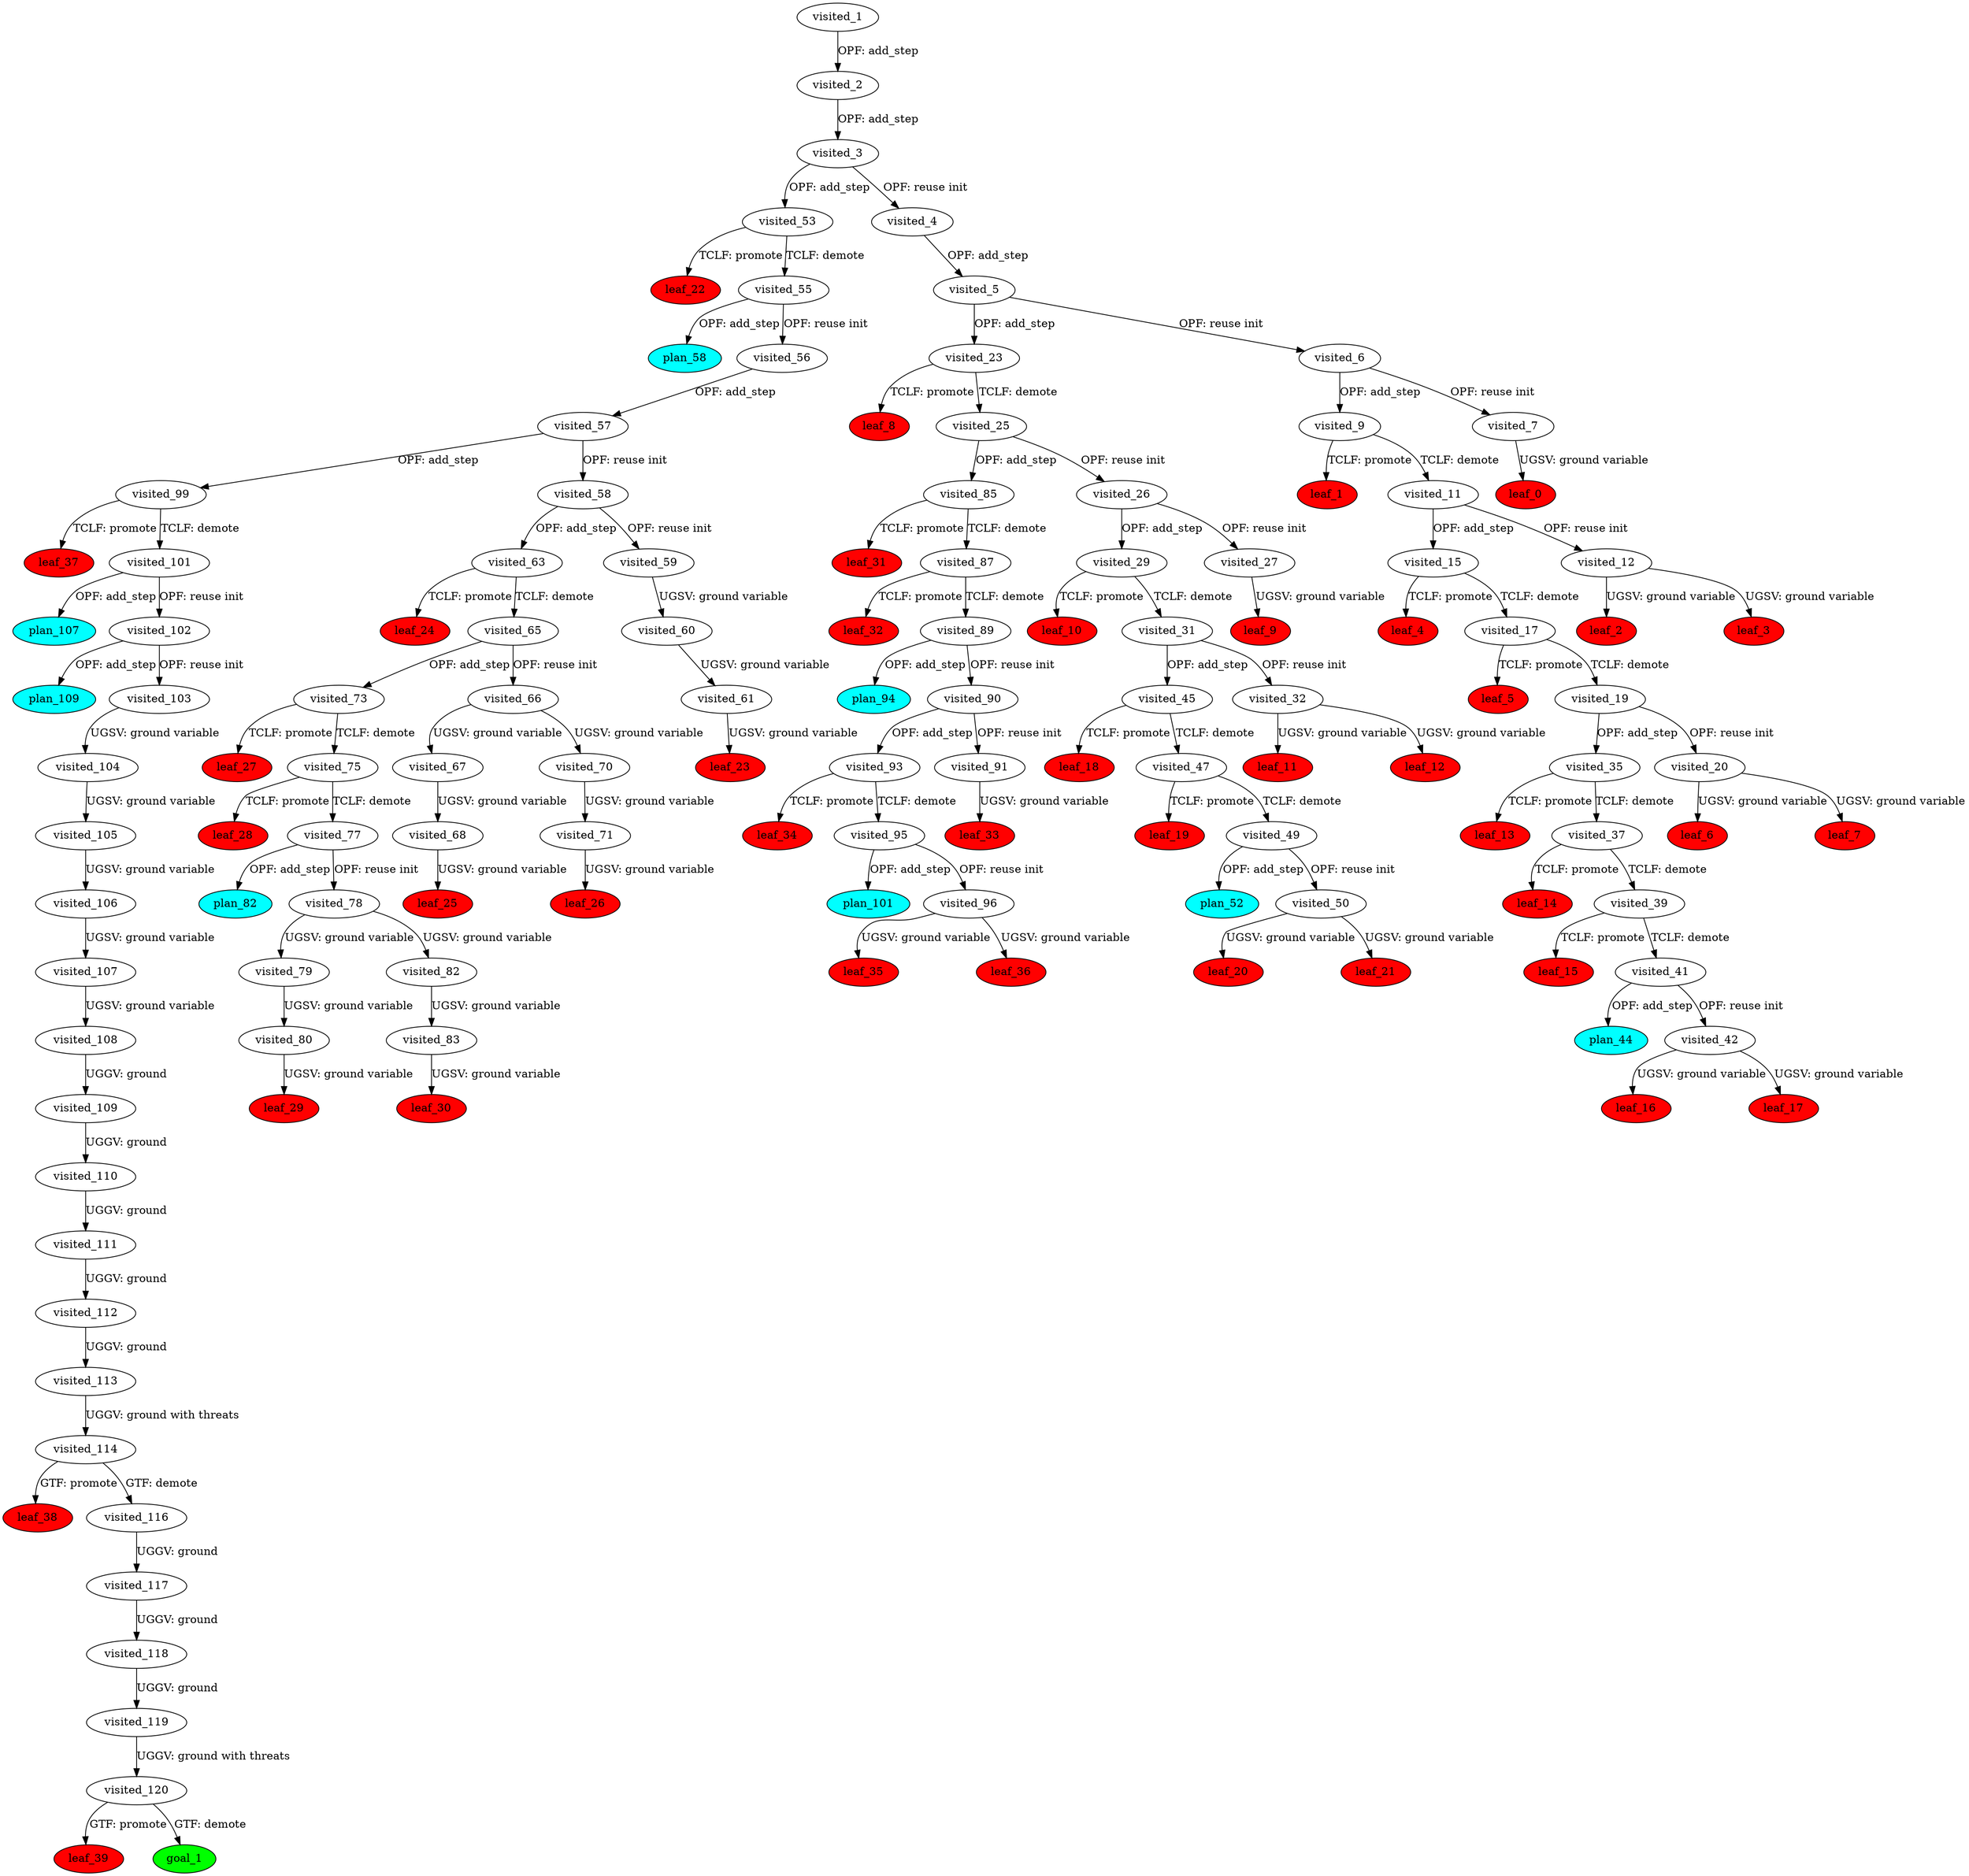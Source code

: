 digraph {
	"d5ca90c7-4812-d90b-a9cc-b21b102967d3" [label=plan_0 fillcolor=cyan style=filled]
	"d5ca90c7-4812-d90b-a9cc-b21b102967d3" [label=visited_1 fillcolor=white style=filled]
	"55b444c4-70e3-a4d9-37bc-04b4cb951f70" [label=plan_1 fillcolor=cyan style=filled]
	"d5ca90c7-4812-d90b-a9cc-b21b102967d3" -> "55b444c4-70e3-a4d9-37bc-04b4cb951f70" [label="OPF: add_step"]
	"55b444c4-70e3-a4d9-37bc-04b4cb951f70" [label=visited_2 fillcolor=white style=filled]
	"6b2c2a40-e079-64a3-5002-d6f05545863b" [label=plan_2 fillcolor=cyan style=filled]
	"55b444c4-70e3-a4d9-37bc-04b4cb951f70" -> "6b2c2a40-e079-64a3-5002-d6f05545863b" [label="OPF: add_step"]
	"6b2c2a40-e079-64a3-5002-d6f05545863b" [label=visited_3 fillcolor=white style=filled]
	"ade38b33-e166-98f6-e76e-a99ccc8f41a2" [label=plan_3 fillcolor=cyan style=filled]
	"6b2c2a40-e079-64a3-5002-d6f05545863b" -> "ade38b33-e166-98f6-e76e-a99ccc8f41a2" [label="OPF: add_step"]
	"76c358c8-0f8f-b7dd-af36-222c4a7e3bee" [label=plan_4 fillcolor=cyan style=filled]
	"6b2c2a40-e079-64a3-5002-d6f05545863b" -> "76c358c8-0f8f-b7dd-af36-222c4a7e3bee" [label="OPF: reuse init"]
	"76c358c8-0f8f-b7dd-af36-222c4a7e3bee" [label=visited_4 fillcolor=white style=filled]
	"e80671f6-337c-75b7-6508-f1bb5118f584" [label=plan_5 fillcolor=cyan style=filled]
	"76c358c8-0f8f-b7dd-af36-222c4a7e3bee" -> "e80671f6-337c-75b7-6508-f1bb5118f584" [label="OPF: add_step"]
	"e80671f6-337c-75b7-6508-f1bb5118f584" [label=visited_5 fillcolor=white style=filled]
	"6138aa8c-2069-f1c5-b6b2-61805bd6e3c8" [label=plan_6 fillcolor=cyan style=filled]
	"e80671f6-337c-75b7-6508-f1bb5118f584" -> "6138aa8c-2069-f1c5-b6b2-61805bd6e3c8" [label="OPF: add_step"]
	"a40d0aab-07d3-0051-6c30-f4a3f55db9a0" [label=plan_7 fillcolor=cyan style=filled]
	"e80671f6-337c-75b7-6508-f1bb5118f584" -> "a40d0aab-07d3-0051-6c30-f4a3f55db9a0" [label="OPF: reuse init"]
	"a40d0aab-07d3-0051-6c30-f4a3f55db9a0" [label=visited_6 fillcolor=white style=filled]
	"ce86937f-a42f-aefb-0aef-94b28ddd174e" [label=plan_8 fillcolor=cyan style=filled]
	"a40d0aab-07d3-0051-6c30-f4a3f55db9a0" -> "ce86937f-a42f-aefb-0aef-94b28ddd174e" [label="OPF: add_step"]
	"74a7a546-1f12-f7ba-b4a5-fb06349c96d4" [label=plan_9 fillcolor=cyan style=filled]
	"a40d0aab-07d3-0051-6c30-f4a3f55db9a0" -> "74a7a546-1f12-f7ba-b4a5-fb06349c96d4" [label="OPF: reuse init"]
	"74a7a546-1f12-f7ba-b4a5-fb06349c96d4" [label=visited_7 fillcolor=white style=filled]
	"16223c96-572f-0000-fc0b-6a561dd7e253" [label=plan_10 fillcolor=cyan style=filled]
	"74a7a546-1f12-f7ba-b4a5-fb06349c96d4" -> "16223c96-572f-0000-fc0b-6a561dd7e253" [label="UGSV: ground variable"]
	"16223c96-572f-0000-fc0b-6a561dd7e253" [label=visited_8 fillcolor=white style=filled]
	"16223c96-572f-0000-fc0b-6a561dd7e253" [label=leaf_0 fillcolor=red style=filled]
	"ce86937f-a42f-aefb-0aef-94b28ddd174e" [label=visited_9 fillcolor=white style=filled]
	"6f738d67-7066-fa3b-9bad-b0258a8fcdfa" [label=plan_11 fillcolor=cyan style=filled]
	"ce86937f-a42f-aefb-0aef-94b28ddd174e" -> "6f738d67-7066-fa3b-9bad-b0258a8fcdfa" [label="TCLF: promote"]
	"8fb6aeb7-3922-c422-420e-f4dbf74bca2f" [label=plan_12 fillcolor=cyan style=filled]
	"ce86937f-a42f-aefb-0aef-94b28ddd174e" -> "8fb6aeb7-3922-c422-420e-f4dbf74bca2f" [label="TCLF: demote"]
	"6f738d67-7066-fa3b-9bad-b0258a8fcdfa" [label=visited_10 fillcolor=white style=filled]
	"6f738d67-7066-fa3b-9bad-b0258a8fcdfa" [label=leaf_1 fillcolor=red style=filled]
	"8fb6aeb7-3922-c422-420e-f4dbf74bca2f" [label=visited_11 fillcolor=white style=filled]
	"381dd9ea-ae47-b81c-9e4a-45b85c21077e" [label=plan_13 fillcolor=cyan style=filled]
	"8fb6aeb7-3922-c422-420e-f4dbf74bca2f" -> "381dd9ea-ae47-b81c-9e4a-45b85c21077e" [label="OPF: add_step"]
	"166cc097-63e1-c142-b3e8-aa2799fd9e54" [label=plan_14 fillcolor=cyan style=filled]
	"8fb6aeb7-3922-c422-420e-f4dbf74bca2f" -> "166cc097-63e1-c142-b3e8-aa2799fd9e54" [label="OPF: reuse init"]
	"166cc097-63e1-c142-b3e8-aa2799fd9e54" [label=visited_12 fillcolor=white style=filled]
	"7c952325-d0e1-fa43-b7b4-3be7f9bc7265" [label=plan_15 fillcolor=cyan style=filled]
	"166cc097-63e1-c142-b3e8-aa2799fd9e54" -> "7c952325-d0e1-fa43-b7b4-3be7f9bc7265" [label="UGSV: ground variable"]
	"5b5ddba8-33db-46d9-ca48-77570d07e2f7" [label=plan_16 fillcolor=cyan style=filled]
	"166cc097-63e1-c142-b3e8-aa2799fd9e54" -> "5b5ddba8-33db-46d9-ca48-77570d07e2f7" [label="UGSV: ground variable"]
	"7c952325-d0e1-fa43-b7b4-3be7f9bc7265" [label=visited_13 fillcolor=white style=filled]
	"7c952325-d0e1-fa43-b7b4-3be7f9bc7265" [label=leaf_2 fillcolor=red style=filled]
	"5b5ddba8-33db-46d9-ca48-77570d07e2f7" [label=visited_14 fillcolor=white style=filled]
	"5b5ddba8-33db-46d9-ca48-77570d07e2f7" [label=leaf_3 fillcolor=red style=filled]
	"381dd9ea-ae47-b81c-9e4a-45b85c21077e" [label=visited_15 fillcolor=white style=filled]
	"13c805d1-0b55-9622-5471-88dd55fb7090" [label=plan_17 fillcolor=cyan style=filled]
	"381dd9ea-ae47-b81c-9e4a-45b85c21077e" -> "13c805d1-0b55-9622-5471-88dd55fb7090" [label="TCLF: promote"]
	"680d0f8e-bd3c-c65c-9ff1-19fe366d2aba" [label=plan_18 fillcolor=cyan style=filled]
	"381dd9ea-ae47-b81c-9e4a-45b85c21077e" -> "680d0f8e-bd3c-c65c-9ff1-19fe366d2aba" [label="TCLF: demote"]
	"13c805d1-0b55-9622-5471-88dd55fb7090" [label=visited_16 fillcolor=white style=filled]
	"13c805d1-0b55-9622-5471-88dd55fb7090" [label=leaf_4 fillcolor=red style=filled]
	"680d0f8e-bd3c-c65c-9ff1-19fe366d2aba" [label=visited_17 fillcolor=white style=filled]
	"a4caf6ac-1200-a265-528e-9973621cc890" [label=plan_19 fillcolor=cyan style=filled]
	"680d0f8e-bd3c-c65c-9ff1-19fe366d2aba" -> "a4caf6ac-1200-a265-528e-9973621cc890" [label="TCLF: promote"]
	"579b1f3a-8198-711e-001a-aca102772a11" [label=plan_20 fillcolor=cyan style=filled]
	"680d0f8e-bd3c-c65c-9ff1-19fe366d2aba" -> "579b1f3a-8198-711e-001a-aca102772a11" [label="TCLF: demote"]
	"a4caf6ac-1200-a265-528e-9973621cc890" [label=visited_18 fillcolor=white style=filled]
	"a4caf6ac-1200-a265-528e-9973621cc890" [label=leaf_5 fillcolor=red style=filled]
	"579b1f3a-8198-711e-001a-aca102772a11" [label=visited_19 fillcolor=white style=filled]
	"087e8136-6cd1-e8bf-934e-7ef36838a9b7" [label=plan_21 fillcolor=cyan style=filled]
	"579b1f3a-8198-711e-001a-aca102772a11" -> "087e8136-6cd1-e8bf-934e-7ef36838a9b7" [label="OPF: add_step"]
	"dc38672a-fd59-f29c-5f64-bfa4629f1426" [label=plan_22 fillcolor=cyan style=filled]
	"579b1f3a-8198-711e-001a-aca102772a11" -> "dc38672a-fd59-f29c-5f64-bfa4629f1426" [label="OPF: reuse init"]
	"dc38672a-fd59-f29c-5f64-bfa4629f1426" [label=visited_20 fillcolor=white style=filled]
	"30b2411e-fd16-a505-bdc3-5e128b8178e8" [label=plan_23 fillcolor=cyan style=filled]
	"dc38672a-fd59-f29c-5f64-bfa4629f1426" -> "30b2411e-fd16-a505-bdc3-5e128b8178e8" [label="UGSV: ground variable"]
	"7493bcb4-8b25-80da-5872-327bd13e7911" [label=plan_24 fillcolor=cyan style=filled]
	"dc38672a-fd59-f29c-5f64-bfa4629f1426" -> "7493bcb4-8b25-80da-5872-327bd13e7911" [label="UGSV: ground variable"]
	"30b2411e-fd16-a505-bdc3-5e128b8178e8" [label=visited_21 fillcolor=white style=filled]
	"30b2411e-fd16-a505-bdc3-5e128b8178e8" [label=leaf_6 fillcolor=red style=filled]
	"7493bcb4-8b25-80da-5872-327bd13e7911" [label=visited_22 fillcolor=white style=filled]
	"7493bcb4-8b25-80da-5872-327bd13e7911" [label=leaf_7 fillcolor=red style=filled]
	"6138aa8c-2069-f1c5-b6b2-61805bd6e3c8" [label=visited_23 fillcolor=white style=filled]
	"1d021475-cb4f-ac52-9fc3-12c16246d74c" [label=plan_25 fillcolor=cyan style=filled]
	"6138aa8c-2069-f1c5-b6b2-61805bd6e3c8" -> "1d021475-cb4f-ac52-9fc3-12c16246d74c" [label="TCLF: promote"]
	"3463d381-75ad-01c3-7e5e-f1dcbf0ede3d" [label=plan_26 fillcolor=cyan style=filled]
	"6138aa8c-2069-f1c5-b6b2-61805bd6e3c8" -> "3463d381-75ad-01c3-7e5e-f1dcbf0ede3d" [label="TCLF: demote"]
	"1d021475-cb4f-ac52-9fc3-12c16246d74c" [label=visited_24 fillcolor=white style=filled]
	"1d021475-cb4f-ac52-9fc3-12c16246d74c" [label=leaf_8 fillcolor=red style=filled]
	"3463d381-75ad-01c3-7e5e-f1dcbf0ede3d" [label=visited_25 fillcolor=white style=filled]
	"9fe8cb90-320d-137f-c346-0216d21312ef" [label=plan_27 fillcolor=cyan style=filled]
	"3463d381-75ad-01c3-7e5e-f1dcbf0ede3d" -> "9fe8cb90-320d-137f-c346-0216d21312ef" [label="OPF: add_step"]
	"7edc0a21-44cc-8e84-ffd9-b882a8bee073" [label=plan_28 fillcolor=cyan style=filled]
	"3463d381-75ad-01c3-7e5e-f1dcbf0ede3d" -> "7edc0a21-44cc-8e84-ffd9-b882a8bee073" [label="OPF: reuse init"]
	"7edc0a21-44cc-8e84-ffd9-b882a8bee073" [label=visited_26 fillcolor=white style=filled]
	"2f4f0437-9464-6e40-348b-d5c5edbdb634" [label=plan_29 fillcolor=cyan style=filled]
	"7edc0a21-44cc-8e84-ffd9-b882a8bee073" -> "2f4f0437-9464-6e40-348b-d5c5edbdb634" [label="OPF: add_step"]
	"f6e2cb84-6a07-0071-ba88-27e4ee7a8217" [label=plan_30 fillcolor=cyan style=filled]
	"7edc0a21-44cc-8e84-ffd9-b882a8bee073" -> "f6e2cb84-6a07-0071-ba88-27e4ee7a8217" [label="OPF: reuse init"]
	"f6e2cb84-6a07-0071-ba88-27e4ee7a8217" [label=visited_27 fillcolor=white style=filled]
	"50cf7efc-e33b-d79c-72c3-289121d7541d" [label=plan_31 fillcolor=cyan style=filled]
	"f6e2cb84-6a07-0071-ba88-27e4ee7a8217" -> "50cf7efc-e33b-d79c-72c3-289121d7541d" [label="UGSV: ground variable"]
	"50cf7efc-e33b-d79c-72c3-289121d7541d" [label=visited_28 fillcolor=white style=filled]
	"50cf7efc-e33b-d79c-72c3-289121d7541d" [label=leaf_9 fillcolor=red style=filled]
	"2f4f0437-9464-6e40-348b-d5c5edbdb634" [label=visited_29 fillcolor=white style=filled]
	"3637fdcb-4cfa-ede7-0da4-690a5679a226" [label=plan_32 fillcolor=cyan style=filled]
	"2f4f0437-9464-6e40-348b-d5c5edbdb634" -> "3637fdcb-4cfa-ede7-0da4-690a5679a226" [label="TCLF: promote"]
	"20270c13-335c-ae24-e2ab-a64fe68a36bf" [label=plan_33 fillcolor=cyan style=filled]
	"2f4f0437-9464-6e40-348b-d5c5edbdb634" -> "20270c13-335c-ae24-e2ab-a64fe68a36bf" [label="TCLF: demote"]
	"3637fdcb-4cfa-ede7-0da4-690a5679a226" [label=visited_30 fillcolor=white style=filled]
	"3637fdcb-4cfa-ede7-0da4-690a5679a226" [label=leaf_10 fillcolor=red style=filled]
	"20270c13-335c-ae24-e2ab-a64fe68a36bf" [label=visited_31 fillcolor=white style=filled]
	"cc16931f-65aa-1ec6-2339-46a6c18c2192" [label=plan_34 fillcolor=cyan style=filled]
	"20270c13-335c-ae24-e2ab-a64fe68a36bf" -> "cc16931f-65aa-1ec6-2339-46a6c18c2192" [label="OPF: add_step"]
	"5cdd6028-1acb-df9f-9f51-3fdbcc761f0f" [label=plan_35 fillcolor=cyan style=filled]
	"20270c13-335c-ae24-e2ab-a64fe68a36bf" -> "5cdd6028-1acb-df9f-9f51-3fdbcc761f0f" [label="OPF: reuse init"]
	"5cdd6028-1acb-df9f-9f51-3fdbcc761f0f" [label=visited_32 fillcolor=white style=filled]
	"37617b61-298b-1227-7a95-1e40736bfc46" [label=plan_36 fillcolor=cyan style=filled]
	"5cdd6028-1acb-df9f-9f51-3fdbcc761f0f" -> "37617b61-298b-1227-7a95-1e40736bfc46" [label="UGSV: ground variable"]
	"9b4aa15b-9bdc-d3b8-006e-593663f09cb4" [label=plan_37 fillcolor=cyan style=filled]
	"5cdd6028-1acb-df9f-9f51-3fdbcc761f0f" -> "9b4aa15b-9bdc-d3b8-006e-593663f09cb4" [label="UGSV: ground variable"]
	"37617b61-298b-1227-7a95-1e40736bfc46" [label=visited_33 fillcolor=white style=filled]
	"37617b61-298b-1227-7a95-1e40736bfc46" [label=leaf_11 fillcolor=red style=filled]
	"9b4aa15b-9bdc-d3b8-006e-593663f09cb4" [label=visited_34 fillcolor=white style=filled]
	"9b4aa15b-9bdc-d3b8-006e-593663f09cb4" [label=leaf_12 fillcolor=red style=filled]
	"087e8136-6cd1-e8bf-934e-7ef36838a9b7" [label=visited_35 fillcolor=white style=filled]
	"07e50bbb-6c40-f9e8-afc6-90a016c32cca" [label=plan_38 fillcolor=cyan style=filled]
	"087e8136-6cd1-e8bf-934e-7ef36838a9b7" -> "07e50bbb-6c40-f9e8-afc6-90a016c32cca" [label="TCLF: promote"]
	"2b7dd922-d6da-0506-44aa-18d0e9e4e269" [label=plan_39 fillcolor=cyan style=filled]
	"087e8136-6cd1-e8bf-934e-7ef36838a9b7" -> "2b7dd922-d6da-0506-44aa-18d0e9e4e269" [label="TCLF: demote"]
	"07e50bbb-6c40-f9e8-afc6-90a016c32cca" [label=visited_36 fillcolor=white style=filled]
	"07e50bbb-6c40-f9e8-afc6-90a016c32cca" [label=leaf_13 fillcolor=red style=filled]
	"2b7dd922-d6da-0506-44aa-18d0e9e4e269" [label=visited_37 fillcolor=white style=filled]
	"df9892e4-4a3f-c80d-3b1a-e9fc660f1218" [label=plan_40 fillcolor=cyan style=filled]
	"2b7dd922-d6da-0506-44aa-18d0e9e4e269" -> "df9892e4-4a3f-c80d-3b1a-e9fc660f1218" [label="TCLF: promote"]
	"f5f610ea-7a11-5772-0a18-c2fa31d0947f" [label=plan_41 fillcolor=cyan style=filled]
	"2b7dd922-d6da-0506-44aa-18d0e9e4e269" -> "f5f610ea-7a11-5772-0a18-c2fa31d0947f" [label="TCLF: demote"]
	"df9892e4-4a3f-c80d-3b1a-e9fc660f1218" [label=visited_38 fillcolor=white style=filled]
	"df9892e4-4a3f-c80d-3b1a-e9fc660f1218" [label=leaf_14 fillcolor=red style=filled]
	"f5f610ea-7a11-5772-0a18-c2fa31d0947f" [label=visited_39 fillcolor=white style=filled]
	"319793bf-a46a-baa1-2968-be6ae45b71b9" [label=plan_42 fillcolor=cyan style=filled]
	"f5f610ea-7a11-5772-0a18-c2fa31d0947f" -> "319793bf-a46a-baa1-2968-be6ae45b71b9" [label="TCLF: promote"]
	"750168c3-2280-871d-45d1-c19674ee4d21" [label=plan_43 fillcolor=cyan style=filled]
	"f5f610ea-7a11-5772-0a18-c2fa31d0947f" -> "750168c3-2280-871d-45d1-c19674ee4d21" [label="TCLF: demote"]
	"319793bf-a46a-baa1-2968-be6ae45b71b9" [label=visited_40 fillcolor=white style=filled]
	"319793bf-a46a-baa1-2968-be6ae45b71b9" [label=leaf_15 fillcolor=red style=filled]
	"750168c3-2280-871d-45d1-c19674ee4d21" [label=visited_41 fillcolor=white style=filled]
	"264bd866-4ed3-ea05-e61d-779aca85e15d" [label=plan_44 fillcolor=cyan style=filled]
	"750168c3-2280-871d-45d1-c19674ee4d21" -> "264bd866-4ed3-ea05-e61d-779aca85e15d" [label="OPF: add_step"]
	"13bb2ac9-d728-70e0-a6b9-a7e7dfb2eca3" [label=plan_45 fillcolor=cyan style=filled]
	"750168c3-2280-871d-45d1-c19674ee4d21" -> "13bb2ac9-d728-70e0-a6b9-a7e7dfb2eca3" [label="OPF: reuse init"]
	"13bb2ac9-d728-70e0-a6b9-a7e7dfb2eca3" [label=visited_42 fillcolor=white style=filled]
	"bd63b4a3-7348-da88-2038-f032c8b5f3d0" [label=plan_46 fillcolor=cyan style=filled]
	"13bb2ac9-d728-70e0-a6b9-a7e7dfb2eca3" -> "bd63b4a3-7348-da88-2038-f032c8b5f3d0" [label="UGSV: ground variable"]
	"da89a956-9fa2-a516-1566-3b7b5cb0b786" [label=plan_47 fillcolor=cyan style=filled]
	"13bb2ac9-d728-70e0-a6b9-a7e7dfb2eca3" -> "da89a956-9fa2-a516-1566-3b7b5cb0b786" [label="UGSV: ground variable"]
	"bd63b4a3-7348-da88-2038-f032c8b5f3d0" [label=visited_43 fillcolor=white style=filled]
	"bd63b4a3-7348-da88-2038-f032c8b5f3d0" [label=leaf_16 fillcolor=red style=filled]
	"da89a956-9fa2-a516-1566-3b7b5cb0b786" [label=visited_44 fillcolor=white style=filled]
	"da89a956-9fa2-a516-1566-3b7b5cb0b786" [label=leaf_17 fillcolor=red style=filled]
	"cc16931f-65aa-1ec6-2339-46a6c18c2192" [label=visited_45 fillcolor=white style=filled]
	"8daa8108-eb59-73d1-a361-ba351898262e" [label=plan_48 fillcolor=cyan style=filled]
	"cc16931f-65aa-1ec6-2339-46a6c18c2192" -> "8daa8108-eb59-73d1-a361-ba351898262e" [label="TCLF: promote"]
	"47db0e94-426a-bf87-5aa7-88dee25993a4" [label=plan_49 fillcolor=cyan style=filled]
	"cc16931f-65aa-1ec6-2339-46a6c18c2192" -> "47db0e94-426a-bf87-5aa7-88dee25993a4" [label="TCLF: demote"]
	"8daa8108-eb59-73d1-a361-ba351898262e" [label=visited_46 fillcolor=white style=filled]
	"8daa8108-eb59-73d1-a361-ba351898262e" [label=leaf_18 fillcolor=red style=filled]
	"47db0e94-426a-bf87-5aa7-88dee25993a4" [label=visited_47 fillcolor=white style=filled]
	"3da92764-1b1d-9794-762a-487e8b0ec93a" [label=plan_50 fillcolor=cyan style=filled]
	"47db0e94-426a-bf87-5aa7-88dee25993a4" -> "3da92764-1b1d-9794-762a-487e8b0ec93a" [label="TCLF: promote"]
	"f7826dd7-0858-a3db-ddc0-1df342daa464" [label=plan_51 fillcolor=cyan style=filled]
	"47db0e94-426a-bf87-5aa7-88dee25993a4" -> "f7826dd7-0858-a3db-ddc0-1df342daa464" [label="TCLF: demote"]
	"3da92764-1b1d-9794-762a-487e8b0ec93a" [label=visited_48 fillcolor=white style=filled]
	"3da92764-1b1d-9794-762a-487e8b0ec93a" [label=leaf_19 fillcolor=red style=filled]
	"f7826dd7-0858-a3db-ddc0-1df342daa464" [label=visited_49 fillcolor=white style=filled]
	"ace1259c-cd31-e1bc-60d7-b9f34dce2c1b" [label=plan_52 fillcolor=cyan style=filled]
	"f7826dd7-0858-a3db-ddc0-1df342daa464" -> "ace1259c-cd31-e1bc-60d7-b9f34dce2c1b" [label="OPF: add_step"]
	"3a8473be-2480-e069-ef8e-32d4a3172825" [label=plan_53 fillcolor=cyan style=filled]
	"f7826dd7-0858-a3db-ddc0-1df342daa464" -> "3a8473be-2480-e069-ef8e-32d4a3172825" [label="OPF: reuse init"]
	"3a8473be-2480-e069-ef8e-32d4a3172825" [label=visited_50 fillcolor=white style=filled]
	"7f1cc8cb-3b9f-7d13-af3b-9b2925ab9335" [label=plan_54 fillcolor=cyan style=filled]
	"3a8473be-2480-e069-ef8e-32d4a3172825" -> "7f1cc8cb-3b9f-7d13-af3b-9b2925ab9335" [label="UGSV: ground variable"]
	"b33e6c49-ce39-23b7-0b1b-867a850903f5" [label=plan_55 fillcolor=cyan style=filled]
	"3a8473be-2480-e069-ef8e-32d4a3172825" -> "b33e6c49-ce39-23b7-0b1b-867a850903f5" [label="UGSV: ground variable"]
	"7f1cc8cb-3b9f-7d13-af3b-9b2925ab9335" [label=visited_51 fillcolor=white style=filled]
	"7f1cc8cb-3b9f-7d13-af3b-9b2925ab9335" [label=leaf_20 fillcolor=red style=filled]
	"b33e6c49-ce39-23b7-0b1b-867a850903f5" [label=visited_52 fillcolor=white style=filled]
	"b33e6c49-ce39-23b7-0b1b-867a850903f5" [label=leaf_21 fillcolor=red style=filled]
	"ade38b33-e166-98f6-e76e-a99ccc8f41a2" [label=visited_53 fillcolor=white style=filled]
	"de019c71-2f43-09df-898d-9572aa8d76e6" [label=plan_56 fillcolor=cyan style=filled]
	"ade38b33-e166-98f6-e76e-a99ccc8f41a2" -> "de019c71-2f43-09df-898d-9572aa8d76e6" [label="TCLF: promote"]
	"a6fb82f2-78ef-0d66-269b-305970c8e7b9" [label=plan_57 fillcolor=cyan style=filled]
	"ade38b33-e166-98f6-e76e-a99ccc8f41a2" -> "a6fb82f2-78ef-0d66-269b-305970c8e7b9" [label="TCLF: demote"]
	"de019c71-2f43-09df-898d-9572aa8d76e6" [label=visited_54 fillcolor=white style=filled]
	"de019c71-2f43-09df-898d-9572aa8d76e6" [label=leaf_22 fillcolor=red style=filled]
	"a6fb82f2-78ef-0d66-269b-305970c8e7b9" [label=visited_55 fillcolor=white style=filled]
	"b271c999-0dc5-54be-a648-d4ddac4aabcf" [label=plan_58 fillcolor=cyan style=filled]
	"a6fb82f2-78ef-0d66-269b-305970c8e7b9" -> "b271c999-0dc5-54be-a648-d4ddac4aabcf" [label="OPF: add_step"]
	"6620a698-d69c-b7b7-5382-c5c8df144eb0" [label=plan_59 fillcolor=cyan style=filled]
	"a6fb82f2-78ef-0d66-269b-305970c8e7b9" -> "6620a698-d69c-b7b7-5382-c5c8df144eb0" [label="OPF: reuse init"]
	"6620a698-d69c-b7b7-5382-c5c8df144eb0" [label=visited_56 fillcolor=white style=filled]
	"4f7ee4db-bf49-2d0e-2129-bb5005ab7ff8" [label=plan_60 fillcolor=cyan style=filled]
	"6620a698-d69c-b7b7-5382-c5c8df144eb0" -> "4f7ee4db-bf49-2d0e-2129-bb5005ab7ff8" [label="OPF: add_step"]
	"4f7ee4db-bf49-2d0e-2129-bb5005ab7ff8" [label=visited_57 fillcolor=white style=filled]
	"27bbcdaf-1f2a-f28b-a3fc-81abb547b7e1" [label=plan_61 fillcolor=cyan style=filled]
	"4f7ee4db-bf49-2d0e-2129-bb5005ab7ff8" -> "27bbcdaf-1f2a-f28b-a3fc-81abb547b7e1" [label="OPF: add_step"]
	"3388efc2-c77d-d8f4-b1d8-6bc5bef3b6d4" [label=plan_62 fillcolor=cyan style=filled]
	"4f7ee4db-bf49-2d0e-2129-bb5005ab7ff8" -> "3388efc2-c77d-d8f4-b1d8-6bc5bef3b6d4" [label="OPF: reuse init"]
	"3388efc2-c77d-d8f4-b1d8-6bc5bef3b6d4" [label=visited_58 fillcolor=white style=filled]
	"caf9c702-3b85-5fb5-65db-eff53b253655" [label=plan_63 fillcolor=cyan style=filled]
	"3388efc2-c77d-d8f4-b1d8-6bc5bef3b6d4" -> "caf9c702-3b85-5fb5-65db-eff53b253655" [label="OPF: add_step"]
	"db924385-bf21-2909-f1a9-8e96c825b592" [label=plan_64 fillcolor=cyan style=filled]
	"3388efc2-c77d-d8f4-b1d8-6bc5bef3b6d4" -> "db924385-bf21-2909-f1a9-8e96c825b592" [label="OPF: reuse init"]
	"db924385-bf21-2909-f1a9-8e96c825b592" [label=visited_59 fillcolor=white style=filled]
	"5be84163-57d9-d3ed-ad87-c37a4b23accc" [label=plan_65 fillcolor=cyan style=filled]
	"db924385-bf21-2909-f1a9-8e96c825b592" -> "5be84163-57d9-d3ed-ad87-c37a4b23accc" [label="UGSV: ground variable"]
	"5be84163-57d9-d3ed-ad87-c37a4b23accc" [label=visited_60 fillcolor=white style=filled]
	"91683b8b-d582-7486-41be-19614066f66d" [label=plan_66 fillcolor=cyan style=filled]
	"5be84163-57d9-d3ed-ad87-c37a4b23accc" -> "91683b8b-d582-7486-41be-19614066f66d" [label="UGSV: ground variable"]
	"91683b8b-d582-7486-41be-19614066f66d" [label=visited_61 fillcolor=white style=filled]
	"24b7729e-65af-c077-3de6-5efe1c65aff2" [label=plan_67 fillcolor=cyan style=filled]
	"91683b8b-d582-7486-41be-19614066f66d" -> "24b7729e-65af-c077-3de6-5efe1c65aff2" [label="UGSV: ground variable"]
	"24b7729e-65af-c077-3de6-5efe1c65aff2" [label=visited_62 fillcolor=white style=filled]
	"24b7729e-65af-c077-3de6-5efe1c65aff2" [label=leaf_23 fillcolor=red style=filled]
	"caf9c702-3b85-5fb5-65db-eff53b253655" [label=visited_63 fillcolor=white style=filled]
	"815ada75-1d4c-ac3c-b2c6-7dc52ad74f76" [label=plan_68 fillcolor=cyan style=filled]
	"caf9c702-3b85-5fb5-65db-eff53b253655" -> "815ada75-1d4c-ac3c-b2c6-7dc52ad74f76" [label="TCLF: promote"]
	"eb38b57e-e043-f260-1f3a-2541336d9039" [label=plan_69 fillcolor=cyan style=filled]
	"caf9c702-3b85-5fb5-65db-eff53b253655" -> "eb38b57e-e043-f260-1f3a-2541336d9039" [label="TCLF: demote"]
	"815ada75-1d4c-ac3c-b2c6-7dc52ad74f76" [label=visited_64 fillcolor=white style=filled]
	"815ada75-1d4c-ac3c-b2c6-7dc52ad74f76" [label=leaf_24 fillcolor=red style=filled]
	"eb38b57e-e043-f260-1f3a-2541336d9039" [label=visited_65 fillcolor=white style=filled]
	"6fd4d842-2489-27e0-b5c3-72879b4afaaf" [label=plan_70 fillcolor=cyan style=filled]
	"eb38b57e-e043-f260-1f3a-2541336d9039" -> "6fd4d842-2489-27e0-b5c3-72879b4afaaf" [label="OPF: add_step"]
	"350e755b-c4a1-fbb2-8d74-5848f420d748" [label=plan_71 fillcolor=cyan style=filled]
	"eb38b57e-e043-f260-1f3a-2541336d9039" -> "350e755b-c4a1-fbb2-8d74-5848f420d748" [label="OPF: reuse init"]
	"350e755b-c4a1-fbb2-8d74-5848f420d748" [label=visited_66 fillcolor=white style=filled]
	"f7b5038e-5b63-c049-c103-438997b42539" [label=plan_72 fillcolor=cyan style=filled]
	"350e755b-c4a1-fbb2-8d74-5848f420d748" -> "f7b5038e-5b63-c049-c103-438997b42539" [label="UGSV: ground variable"]
	"ba64ac67-a054-3609-3226-5ded138da5f7" [label=plan_73 fillcolor=cyan style=filled]
	"350e755b-c4a1-fbb2-8d74-5848f420d748" -> "ba64ac67-a054-3609-3226-5ded138da5f7" [label="UGSV: ground variable"]
	"f7b5038e-5b63-c049-c103-438997b42539" [label=visited_67 fillcolor=white style=filled]
	"060a6399-714c-7db0-2215-9c0b5c52d9c8" [label=plan_74 fillcolor=cyan style=filled]
	"f7b5038e-5b63-c049-c103-438997b42539" -> "060a6399-714c-7db0-2215-9c0b5c52d9c8" [label="UGSV: ground variable"]
	"060a6399-714c-7db0-2215-9c0b5c52d9c8" [label=visited_68 fillcolor=white style=filled]
	"bd252c93-091b-d0ab-0880-904f85aa809b" [label=plan_75 fillcolor=cyan style=filled]
	"060a6399-714c-7db0-2215-9c0b5c52d9c8" -> "bd252c93-091b-d0ab-0880-904f85aa809b" [label="UGSV: ground variable"]
	"bd252c93-091b-d0ab-0880-904f85aa809b" [label=visited_69 fillcolor=white style=filled]
	"bd252c93-091b-d0ab-0880-904f85aa809b" [label=leaf_25 fillcolor=red style=filled]
	"ba64ac67-a054-3609-3226-5ded138da5f7" [label=visited_70 fillcolor=white style=filled]
	"17049677-3515-8769-5ef3-37cd0f2af0dc" [label=plan_76 fillcolor=cyan style=filled]
	"ba64ac67-a054-3609-3226-5ded138da5f7" -> "17049677-3515-8769-5ef3-37cd0f2af0dc" [label="UGSV: ground variable"]
	"17049677-3515-8769-5ef3-37cd0f2af0dc" [label=visited_71 fillcolor=white style=filled]
	"f8ec8b3a-cc76-4db7-d5fc-69bd5a98a850" [label=plan_77 fillcolor=cyan style=filled]
	"17049677-3515-8769-5ef3-37cd0f2af0dc" -> "f8ec8b3a-cc76-4db7-d5fc-69bd5a98a850" [label="UGSV: ground variable"]
	"f8ec8b3a-cc76-4db7-d5fc-69bd5a98a850" [label=visited_72 fillcolor=white style=filled]
	"f8ec8b3a-cc76-4db7-d5fc-69bd5a98a850" [label=leaf_26 fillcolor=red style=filled]
	"6fd4d842-2489-27e0-b5c3-72879b4afaaf" [label=visited_73 fillcolor=white style=filled]
	"3001b570-4e36-a090-e653-8af6d3e05f22" [label=plan_78 fillcolor=cyan style=filled]
	"6fd4d842-2489-27e0-b5c3-72879b4afaaf" -> "3001b570-4e36-a090-e653-8af6d3e05f22" [label="TCLF: promote"]
	"c5ca6671-2435-98fd-400d-d1b557688ef2" [label=plan_79 fillcolor=cyan style=filled]
	"6fd4d842-2489-27e0-b5c3-72879b4afaaf" -> "c5ca6671-2435-98fd-400d-d1b557688ef2" [label="TCLF: demote"]
	"3001b570-4e36-a090-e653-8af6d3e05f22" [label=visited_74 fillcolor=white style=filled]
	"3001b570-4e36-a090-e653-8af6d3e05f22" [label=leaf_27 fillcolor=red style=filled]
	"c5ca6671-2435-98fd-400d-d1b557688ef2" [label=visited_75 fillcolor=white style=filled]
	"515fd35d-3137-eddd-cb1d-8f4b7b4d16c0" [label=plan_80 fillcolor=cyan style=filled]
	"c5ca6671-2435-98fd-400d-d1b557688ef2" -> "515fd35d-3137-eddd-cb1d-8f4b7b4d16c0" [label="TCLF: promote"]
	"e7ddbbbe-657b-969f-5677-9a46fdbdeca8" [label=plan_81 fillcolor=cyan style=filled]
	"c5ca6671-2435-98fd-400d-d1b557688ef2" -> "e7ddbbbe-657b-969f-5677-9a46fdbdeca8" [label="TCLF: demote"]
	"515fd35d-3137-eddd-cb1d-8f4b7b4d16c0" [label=visited_76 fillcolor=white style=filled]
	"515fd35d-3137-eddd-cb1d-8f4b7b4d16c0" [label=leaf_28 fillcolor=red style=filled]
	"e7ddbbbe-657b-969f-5677-9a46fdbdeca8" [label=visited_77 fillcolor=white style=filled]
	"68c21234-7689-d771-ea77-d714d02b4572" [label=plan_82 fillcolor=cyan style=filled]
	"e7ddbbbe-657b-969f-5677-9a46fdbdeca8" -> "68c21234-7689-d771-ea77-d714d02b4572" [label="OPF: add_step"]
	"b3aed6c7-5124-1503-2fd1-5737fa957e44" [label=plan_83 fillcolor=cyan style=filled]
	"e7ddbbbe-657b-969f-5677-9a46fdbdeca8" -> "b3aed6c7-5124-1503-2fd1-5737fa957e44" [label="OPF: reuse init"]
	"b3aed6c7-5124-1503-2fd1-5737fa957e44" [label=visited_78 fillcolor=white style=filled]
	"7692552e-a2fa-9687-eeeb-e7e8abc30799" [label=plan_84 fillcolor=cyan style=filled]
	"b3aed6c7-5124-1503-2fd1-5737fa957e44" -> "7692552e-a2fa-9687-eeeb-e7e8abc30799" [label="UGSV: ground variable"]
	"2243325d-1a84-b9a4-ed4d-5f7170e371d4" [label=plan_85 fillcolor=cyan style=filled]
	"b3aed6c7-5124-1503-2fd1-5737fa957e44" -> "2243325d-1a84-b9a4-ed4d-5f7170e371d4" [label="UGSV: ground variable"]
	"7692552e-a2fa-9687-eeeb-e7e8abc30799" [label=visited_79 fillcolor=white style=filled]
	"f4d0a826-966a-cb62-58f9-42200de9f415" [label=plan_86 fillcolor=cyan style=filled]
	"7692552e-a2fa-9687-eeeb-e7e8abc30799" -> "f4d0a826-966a-cb62-58f9-42200de9f415" [label="UGSV: ground variable"]
	"f4d0a826-966a-cb62-58f9-42200de9f415" [label=visited_80 fillcolor=white style=filled]
	"ef13508e-dfb1-9cc2-ae78-7dc052c5dec3" [label=plan_87 fillcolor=cyan style=filled]
	"f4d0a826-966a-cb62-58f9-42200de9f415" -> "ef13508e-dfb1-9cc2-ae78-7dc052c5dec3" [label="UGSV: ground variable"]
	"ef13508e-dfb1-9cc2-ae78-7dc052c5dec3" [label=visited_81 fillcolor=white style=filled]
	"ef13508e-dfb1-9cc2-ae78-7dc052c5dec3" [label=leaf_29 fillcolor=red style=filled]
	"2243325d-1a84-b9a4-ed4d-5f7170e371d4" [label=visited_82 fillcolor=white style=filled]
	"5782ee53-35db-e4d5-3fb4-4095312a9fbe" [label=plan_88 fillcolor=cyan style=filled]
	"2243325d-1a84-b9a4-ed4d-5f7170e371d4" -> "5782ee53-35db-e4d5-3fb4-4095312a9fbe" [label="UGSV: ground variable"]
	"5782ee53-35db-e4d5-3fb4-4095312a9fbe" [label=visited_83 fillcolor=white style=filled]
	"4a4f7868-59d1-fd5a-31ae-b1c2531f42af" [label=plan_89 fillcolor=cyan style=filled]
	"5782ee53-35db-e4d5-3fb4-4095312a9fbe" -> "4a4f7868-59d1-fd5a-31ae-b1c2531f42af" [label="UGSV: ground variable"]
	"4a4f7868-59d1-fd5a-31ae-b1c2531f42af" [label=visited_84 fillcolor=white style=filled]
	"4a4f7868-59d1-fd5a-31ae-b1c2531f42af" [label=leaf_30 fillcolor=red style=filled]
	"9fe8cb90-320d-137f-c346-0216d21312ef" [label=visited_85 fillcolor=white style=filled]
	"fd944e8f-7b2c-c270-f424-2e0245034ef1" [label=plan_90 fillcolor=cyan style=filled]
	"9fe8cb90-320d-137f-c346-0216d21312ef" -> "fd944e8f-7b2c-c270-f424-2e0245034ef1" [label="TCLF: promote"]
	"6ce3e4c7-4ac1-6a6a-2def-f5edc7c4ed57" [label=plan_91 fillcolor=cyan style=filled]
	"9fe8cb90-320d-137f-c346-0216d21312ef" -> "6ce3e4c7-4ac1-6a6a-2def-f5edc7c4ed57" [label="TCLF: demote"]
	"fd944e8f-7b2c-c270-f424-2e0245034ef1" [label=visited_86 fillcolor=white style=filled]
	"fd944e8f-7b2c-c270-f424-2e0245034ef1" [label=leaf_31 fillcolor=red style=filled]
	"6ce3e4c7-4ac1-6a6a-2def-f5edc7c4ed57" [label=visited_87 fillcolor=white style=filled]
	"359aaaec-cfa5-ad9b-aec2-963cbb052428" [label=plan_92 fillcolor=cyan style=filled]
	"6ce3e4c7-4ac1-6a6a-2def-f5edc7c4ed57" -> "359aaaec-cfa5-ad9b-aec2-963cbb052428" [label="TCLF: promote"]
	"48919725-d753-93f6-8e94-ddfa12270a33" [label=plan_93 fillcolor=cyan style=filled]
	"6ce3e4c7-4ac1-6a6a-2def-f5edc7c4ed57" -> "48919725-d753-93f6-8e94-ddfa12270a33" [label="TCLF: demote"]
	"359aaaec-cfa5-ad9b-aec2-963cbb052428" [label=visited_88 fillcolor=white style=filled]
	"359aaaec-cfa5-ad9b-aec2-963cbb052428" [label=leaf_32 fillcolor=red style=filled]
	"48919725-d753-93f6-8e94-ddfa12270a33" [label=visited_89 fillcolor=white style=filled]
	"54d951c6-006b-ad9d-8720-b23816a171fe" [label=plan_94 fillcolor=cyan style=filled]
	"48919725-d753-93f6-8e94-ddfa12270a33" -> "54d951c6-006b-ad9d-8720-b23816a171fe" [label="OPF: add_step"]
	"54023cfb-4e1b-0045-2a1b-b67e0092f517" [label=plan_95 fillcolor=cyan style=filled]
	"48919725-d753-93f6-8e94-ddfa12270a33" -> "54023cfb-4e1b-0045-2a1b-b67e0092f517" [label="OPF: reuse init"]
	"54023cfb-4e1b-0045-2a1b-b67e0092f517" [label=visited_90 fillcolor=white style=filled]
	"3f1a51be-9bbf-3ac6-e6e4-8d78d1b04ae9" [label=plan_96 fillcolor=cyan style=filled]
	"54023cfb-4e1b-0045-2a1b-b67e0092f517" -> "3f1a51be-9bbf-3ac6-e6e4-8d78d1b04ae9" [label="OPF: add_step"]
	"3745eccd-cb33-a723-5c85-4cf405c51bbb" [label=plan_97 fillcolor=cyan style=filled]
	"54023cfb-4e1b-0045-2a1b-b67e0092f517" -> "3745eccd-cb33-a723-5c85-4cf405c51bbb" [label="OPF: reuse init"]
	"3745eccd-cb33-a723-5c85-4cf405c51bbb" [label=visited_91 fillcolor=white style=filled]
	"de3a4179-02a4-210d-bf98-f6d6aa9bb530" [label=plan_98 fillcolor=cyan style=filled]
	"3745eccd-cb33-a723-5c85-4cf405c51bbb" -> "de3a4179-02a4-210d-bf98-f6d6aa9bb530" [label="UGSV: ground variable"]
	"de3a4179-02a4-210d-bf98-f6d6aa9bb530" [label=visited_92 fillcolor=white style=filled]
	"de3a4179-02a4-210d-bf98-f6d6aa9bb530" [label=leaf_33 fillcolor=red style=filled]
	"3f1a51be-9bbf-3ac6-e6e4-8d78d1b04ae9" [label=visited_93 fillcolor=white style=filled]
	"bf1ea3c4-7055-025e-e39b-c7eabc7ffbfa" [label=plan_99 fillcolor=cyan style=filled]
	"3f1a51be-9bbf-3ac6-e6e4-8d78d1b04ae9" -> "bf1ea3c4-7055-025e-e39b-c7eabc7ffbfa" [label="TCLF: promote"]
	"3c69b13d-93f7-a212-8c5f-b99a681873c9" [label=plan_100 fillcolor=cyan style=filled]
	"3f1a51be-9bbf-3ac6-e6e4-8d78d1b04ae9" -> "3c69b13d-93f7-a212-8c5f-b99a681873c9" [label="TCLF: demote"]
	"bf1ea3c4-7055-025e-e39b-c7eabc7ffbfa" [label=visited_94 fillcolor=white style=filled]
	"bf1ea3c4-7055-025e-e39b-c7eabc7ffbfa" [label=leaf_34 fillcolor=red style=filled]
	"3c69b13d-93f7-a212-8c5f-b99a681873c9" [label=visited_95 fillcolor=white style=filled]
	"953d0cbe-25af-7fa5-6daa-8b3d667fcab4" [label=plan_101 fillcolor=cyan style=filled]
	"3c69b13d-93f7-a212-8c5f-b99a681873c9" -> "953d0cbe-25af-7fa5-6daa-8b3d667fcab4" [label="OPF: add_step"]
	"debd90b1-9233-9874-a141-c462b41cd358" [label=plan_102 fillcolor=cyan style=filled]
	"3c69b13d-93f7-a212-8c5f-b99a681873c9" -> "debd90b1-9233-9874-a141-c462b41cd358" [label="OPF: reuse init"]
	"debd90b1-9233-9874-a141-c462b41cd358" [label=visited_96 fillcolor=white style=filled]
	"fd92f750-3a74-5c29-d39b-bc1fcce1ff94" [label=plan_103 fillcolor=cyan style=filled]
	"debd90b1-9233-9874-a141-c462b41cd358" -> "fd92f750-3a74-5c29-d39b-bc1fcce1ff94" [label="UGSV: ground variable"]
	"34945626-ab92-4378-b500-3c9ed1d068c2" [label=plan_104 fillcolor=cyan style=filled]
	"debd90b1-9233-9874-a141-c462b41cd358" -> "34945626-ab92-4378-b500-3c9ed1d068c2" [label="UGSV: ground variable"]
	"fd92f750-3a74-5c29-d39b-bc1fcce1ff94" [label=visited_97 fillcolor=white style=filled]
	"fd92f750-3a74-5c29-d39b-bc1fcce1ff94" [label=leaf_35 fillcolor=red style=filled]
	"34945626-ab92-4378-b500-3c9ed1d068c2" [label=visited_98 fillcolor=white style=filled]
	"34945626-ab92-4378-b500-3c9ed1d068c2" [label=leaf_36 fillcolor=red style=filled]
	"27bbcdaf-1f2a-f28b-a3fc-81abb547b7e1" [label=visited_99 fillcolor=white style=filled]
	"390bf013-aaee-8e81-f3bb-92c869d78748" [label=plan_105 fillcolor=cyan style=filled]
	"27bbcdaf-1f2a-f28b-a3fc-81abb547b7e1" -> "390bf013-aaee-8e81-f3bb-92c869d78748" [label="TCLF: promote"]
	"fa18a8ca-0ac0-3ee0-6f24-6cf863142c38" [label=plan_106 fillcolor=cyan style=filled]
	"27bbcdaf-1f2a-f28b-a3fc-81abb547b7e1" -> "fa18a8ca-0ac0-3ee0-6f24-6cf863142c38" [label="TCLF: demote"]
	"390bf013-aaee-8e81-f3bb-92c869d78748" [label=visited_100 fillcolor=white style=filled]
	"390bf013-aaee-8e81-f3bb-92c869d78748" [label=leaf_37 fillcolor=red style=filled]
	"fa18a8ca-0ac0-3ee0-6f24-6cf863142c38" [label=visited_101 fillcolor=white style=filled]
	"28090128-a1a9-b0d1-1f6f-00ee7ce3b48d" [label=plan_107 fillcolor=cyan style=filled]
	"fa18a8ca-0ac0-3ee0-6f24-6cf863142c38" -> "28090128-a1a9-b0d1-1f6f-00ee7ce3b48d" [label="OPF: add_step"]
	"e01b3ae2-6984-c329-0e6e-3993686bc9a9" [label=plan_108 fillcolor=cyan style=filled]
	"fa18a8ca-0ac0-3ee0-6f24-6cf863142c38" -> "e01b3ae2-6984-c329-0e6e-3993686bc9a9" [label="OPF: reuse init"]
	"e01b3ae2-6984-c329-0e6e-3993686bc9a9" [label=visited_102 fillcolor=white style=filled]
	"30011207-5d1d-a68b-f7ab-ce69a451a8a9" [label=plan_109 fillcolor=cyan style=filled]
	"e01b3ae2-6984-c329-0e6e-3993686bc9a9" -> "30011207-5d1d-a68b-f7ab-ce69a451a8a9" [label="OPF: add_step"]
	"ed97638c-1602-5fb0-b4df-76196246b322" [label=plan_110 fillcolor=cyan style=filled]
	"e01b3ae2-6984-c329-0e6e-3993686bc9a9" -> "ed97638c-1602-5fb0-b4df-76196246b322" [label="OPF: reuse init"]
	"ed97638c-1602-5fb0-b4df-76196246b322" [label=visited_103 fillcolor=white style=filled]
	"0947cec7-7c99-53e7-624a-fb3e5f7587f3" [label=plan_111 fillcolor=cyan style=filled]
	"ed97638c-1602-5fb0-b4df-76196246b322" -> "0947cec7-7c99-53e7-624a-fb3e5f7587f3" [label="UGSV: ground variable"]
	"0947cec7-7c99-53e7-624a-fb3e5f7587f3" [label=visited_104 fillcolor=white style=filled]
	"011f69ec-e27d-5aad-aebb-406d5b9fb662" [label=plan_112 fillcolor=cyan style=filled]
	"0947cec7-7c99-53e7-624a-fb3e5f7587f3" -> "011f69ec-e27d-5aad-aebb-406d5b9fb662" [label="UGSV: ground variable"]
	"011f69ec-e27d-5aad-aebb-406d5b9fb662" [label=visited_105 fillcolor=white style=filled]
	"69d57ab7-83df-0257-72d1-2187c65ebaee" [label=plan_113 fillcolor=cyan style=filled]
	"011f69ec-e27d-5aad-aebb-406d5b9fb662" -> "69d57ab7-83df-0257-72d1-2187c65ebaee" [label="UGSV: ground variable"]
	"69d57ab7-83df-0257-72d1-2187c65ebaee" [label=visited_106 fillcolor=white style=filled]
	"1ae55fea-1697-6ce5-0198-539276feeb71" [label=plan_114 fillcolor=cyan style=filled]
	"69d57ab7-83df-0257-72d1-2187c65ebaee" -> "1ae55fea-1697-6ce5-0198-539276feeb71" [label="UGSV: ground variable"]
	"1ae55fea-1697-6ce5-0198-539276feeb71" [label=visited_107 fillcolor=white style=filled]
	"b8b54ca9-dcc0-2c8a-73ed-9190b0c5e20a" [label=plan_115 fillcolor=cyan style=filled]
	"1ae55fea-1697-6ce5-0198-539276feeb71" -> "b8b54ca9-dcc0-2c8a-73ed-9190b0c5e20a" [label="UGSV: ground variable"]
	"b8b54ca9-dcc0-2c8a-73ed-9190b0c5e20a" [label=visited_108 fillcolor=white style=filled]
	"cf50d00b-9836-22ef-fd77-7e7f057a4b1e" [label=plan_116 fillcolor=cyan style=filled]
	"b8b54ca9-dcc0-2c8a-73ed-9190b0c5e20a" -> "cf50d00b-9836-22ef-fd77-7e7f057a4b1e" [label="UGGV: ground"]
	"cf50d00b-9836-22ef-fd77-7e7f057a4b1e" [label=visited_109 fillcolor=white style=filled]
	"8bfd33e2-79c3-a006-70db-03af3cd6a8f2" [label=plan_117 fillcolor=cyan style=filled]
	"cf50d00b-9836-22ef-fd77-7e7f057a4b1e" -> "8bfd33e2-79c3-a006-70db-03af3cd6a8f2" [label="UGGV: ground"]
	"8bfd33e2-79c3-a006-70db-03af3cd6a8f2" [label=visited_110 fillcolor=white style=filled]
	"d83ba205-a77d-be89-a8df-c908b61b3c16" [label=plan_118 fillcolor=cyan style=filled]
	"8bfd33e2-79c3-a006-70db-03af3cd6a8f2" -> "d83ba205-a77d-be89-a8df-c908b61b3c16" [label="UGGV: ground"]
	"d83ba205-a77d-be89-a8df-c908b61b3c16" [label=visited_111 fillcolor=white style=filled]
	"9399348c-c8b2-2b98-a0be-f4679d600794" [label=plan_119 fillcolor=cyan style=filled]
	"d83ba205-a77d-be89-a8df-c908b61b3c16" -> "9399348c-c8b2-2b98-a0be-f4679d600794" [label="UGGV: ground"]
	"9399348c-c8b2-2b98-a0be-f4679d600794" [label=visited_112 fillcolor=white style=filled]
	"dbe5f5e1-654f-dce1-b571-a621267b5661" [label=plan_120 fillcolor=cyan style=filled]
	"9399348c-c8b2-2b98-a0be-f4679d600794" -> "dbe5f5e1-654f-dce1-b571-a621267b5661" [label="UGGV: ground"]
	"dbe5f5e1-654f-dce1-b571-a621267b5661" [label=visited_113 fillcolor=white style=filled]
	"fad2b8af-a3ed-7c66-5cf9-a9ce344b563d" [label=plan_121 fillcolor=cyan style=filled]
	"dbe5f5e1-654f-dce1-b571-a621267b5661" -> "fad2b8af-a3ed-7c66-5cf9-a9ce344b563d" [label="UGGV: ground with threats"]
	"fad2b8af-a3ed-7c66-5cf9-a9ce344b563d" [label=visited_114 fillcolor=white style=filled]
	"cbaaff82-7f24-b6fa-9b67-cbd04ed832d4" [label=plan_122 fillcolor=cyan style=filled]
	"fad2b8af-a3ed-7c66-5cf9-a9ce344b563d" -> "cbaaff82-7f24-b6fa-9b67-cbd04ed832d4" [label="GTF: promote"]
	"d3c7210b-0600-5e9b-6ac9-3c0b0c974886" [label=plan_123 fillcolor=cyan style=filled]
	"fad2b8af-a3ed-7c66-5cf9-a9ce344b563d" -> "d3c7210b-0600-5e9b-6ac9-3c0b0c974886" [label="GTF: demote"]
	"cbaaff82-7f24-b6fa-9b67-cbd04ed832d4" [label=visited_115 fillcolor=white style=filled]
	"cbaaff82-7f24-b6fa-9b67-cbd04ed832d4" [label=leaf_38 fillcolor=red style=filled]
	"d3c7210b-0600-5e9b-6ac9-3c0b0c974886" [label=visited_116 fillcolor=white style=filled]
	"0c434d03-ed7f-00eb-2aa0-554d0728b0c0" [label=plan_124 fillcolor=cyan style=filled]
	"d3c7210b-0600-5e9b-6ac9-3c0b0c974886" -> "0c434d03-ed7f-00eb-2aa0-554d0728b0c0" [label="UGGV: ground"]
	"0c434d03-ed7f-00eb-2aa0-554d0728b0c0" [label=visited_117 fillcolor=white style=filled]
	"65260898-29f4-1ea4-5272-7f514506a1ad" [label=plan_125 fillcolor=cyan style=filled]
	"0c434d03-ed7f-00eb-2aa0-554d0728b0c0" -> "65260898-29f4-1ea4-5272-7f514506a1ad" [label="UGGV: ground"]
	"65260898-29f4-1ea4-5272-7f514506a1ad" [label=visited_118 fillcolor=white style=filled]
	"df82afa4-e025-b190-8088-598973fbb0d0" [label=plan_126 fillcolor=cyan style=filled]
	"65260898-29f4-1ea4-5272-7f514506a1ad" -> "df82afa4-e025-b190-8088-598973fbb0d0" [label="UGGV: ground"]
	"df82afa4-e025-b190-8088-598973fbb0d0" [label=visited_119 fillcolor=white style=filled]
	"64ce8001-d179-1bb2-34fa-47ff46728dbe" [label=plan_127 fillcolor=cyan style=filled]
	"df82afa4-e025-b190-8088-598973fbb0d0" -> "64ce8001-d179-1bb2-34fa-47ff46728dbe" [label="UGGV: ground with threats"]
	"64ce8001-d179-1bb2-34fa-47ff46728dbe" [label=visited_120 fillcolor=white style=filled]
	"ee3720a2-96e0-6443-9892-d167e382e107" [label=plan_128 fillcolor=cyan style=filled]
	"64ce8001-d179-1bb2-34fa-47ff46728dbe" -> "ee3720a2-96e0-6443-9892-d167e382e107" [label="GTF: promote"]
	"0f6a4aae-8ef0-8b95-b9ed-3a227abbb801" [label=plan_129 fillcolor=cyan style=filled]
	"64ce8001-d179-1bb2-34fa-47ff46728dbe" -> "0f6a4aae-8ef0-8b95-b9ed-3a227abbb801" [label="GTF: demote"]
	"ee3720a2-96e0-6443-9892-d167e382e107" [label=visited_121 fillcolor=white style=filled]
	"ee3720a2-96e0-6443-9892-d167e382e107" [label=leaf_39 fillcolor=red style=filled]
	"0f6a4aae-8ef0-8b95-b9ed-3a227abbb801" [label=visited_122 fillcolor=white style=filled]
	"0f6a4aae-8ef0-8b95-b9ed-3a227abbb801" [label=goal_1 fillcolor=green style=filled]
}
